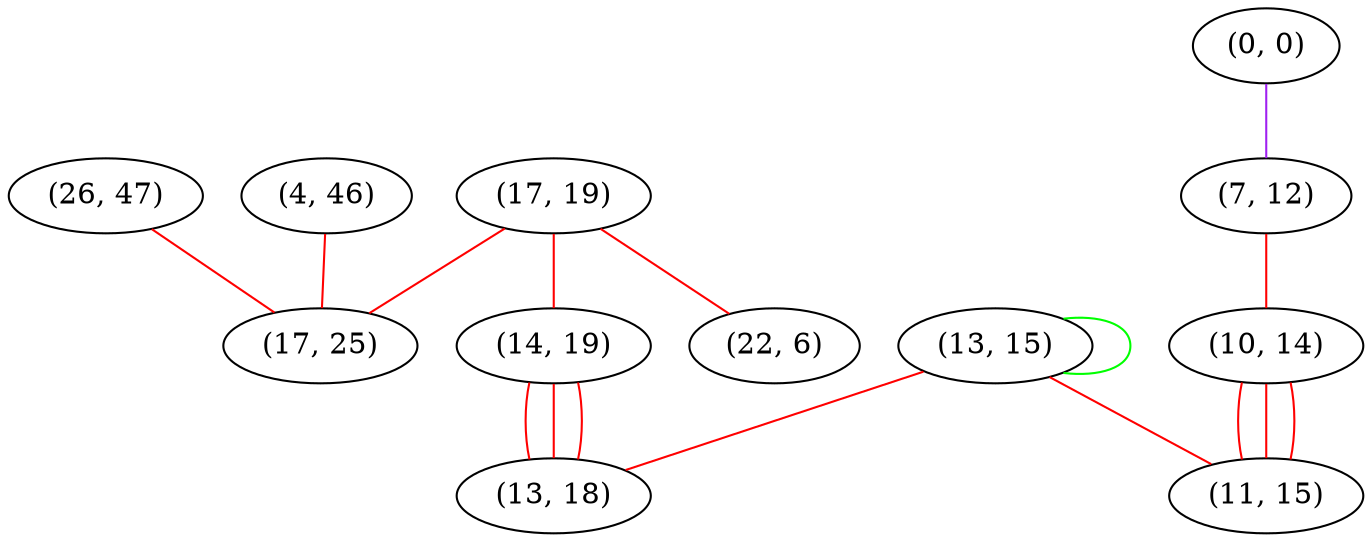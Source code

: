 graph "" {
"(26, 47)";
"(17, 19)";
"(14, 19)";
"(13, 15)";
"(4, 46)";
"(0, 0)";
"(7, 12)";
"(10, 14)";
"(13, 18)";
"(17, 25)";
"(22, 6)";
"(11, 15)";
"(26, 47)" -- "(17, 25)"  [color=red, key=0, weight=1];
"(17, 19)" -- "(14, 19)"  [color=red, key=0, weight=1];
"(17, 19)" -- "(17, 25)"  [color=red, key=0, weight=1];
"(17, 19)" -- "(22, 6)"  [color=red, key=0, weight=1];
"(14, 19)" -- "(13, 18)"  [color=red, key=0, weight=1];
"(14, 19)" -- "(13, 18)"  [color=red, key=1, weight=1];
"(14, 19)" -- "(13, 18)"  [color=red, key=2, weight=1];
"(13, 15)" -- "(11, 15)"  [color=red, key=0, weight=1];
"(13, 15)" -- "(13, 15)"  [color=green, key=0, weight=2];
"(13, 15)" -- "(13, 18)"  [color=red, key=0, weight=1];
"(4, 46)" -- "(17, 25)"  [color=red, key=0, weight=1];
"(0, 0)" -- "(7, 12)"  [color=purple, key=0, weight=4];
"(7, 12)" -- "(10, 14)"  [color=red, key=0, weight=1];
"(10, 14)" -- "(11, 15)"  [color=red, key=0, weight=1];
"(10, 14)" -- "(11, 15)"  [color=red, key=1, weight=1];
"(10, 14)" -- "(11, 15)"  [color=red, key=2, weight=1];
}
